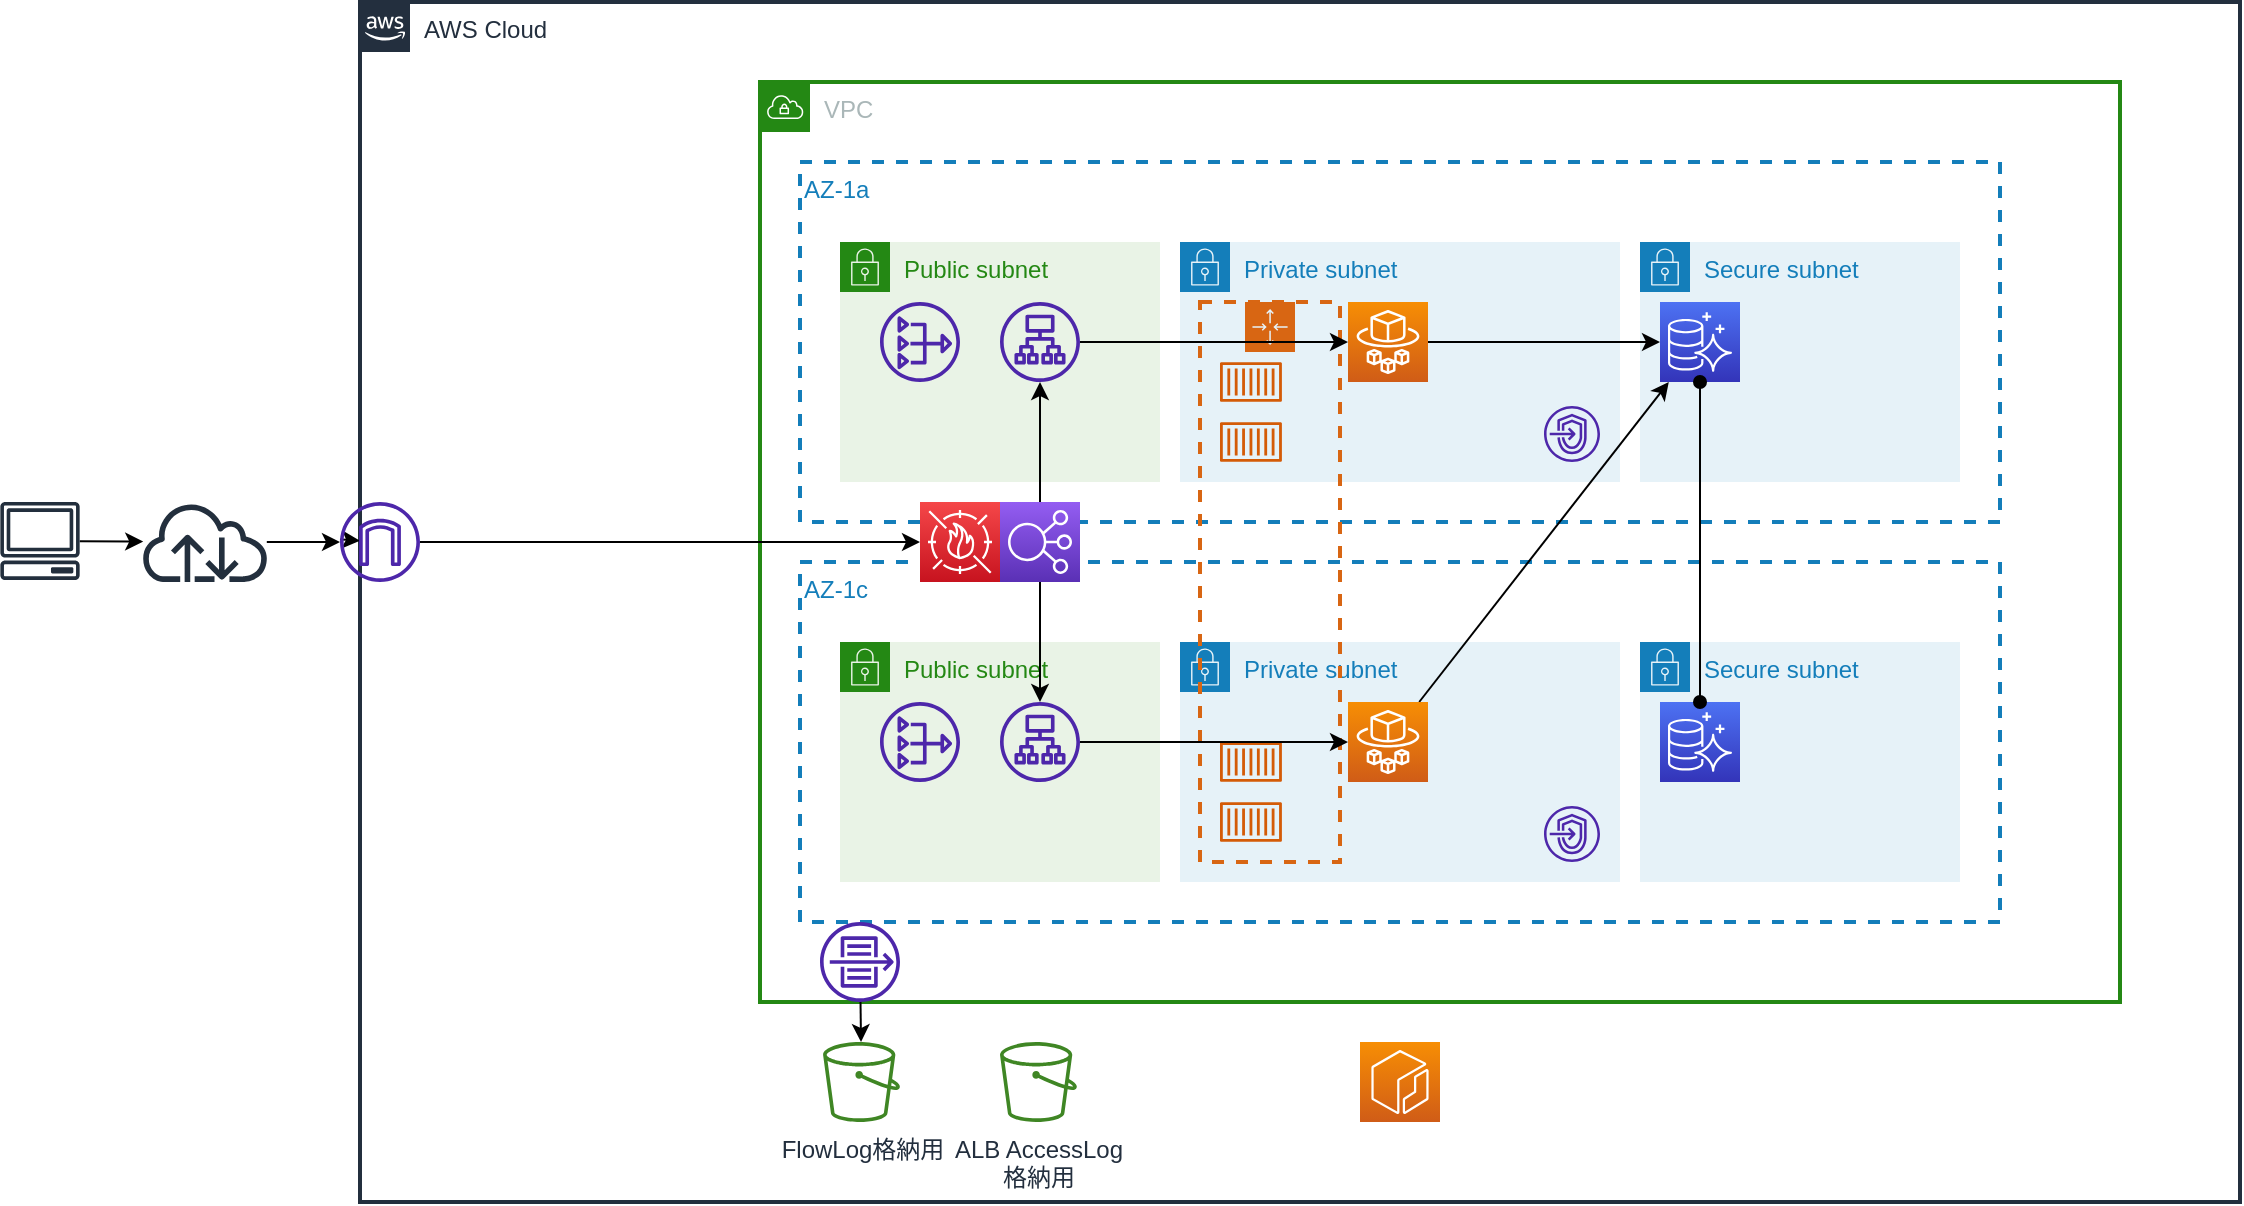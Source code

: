 <mxfile>
    <diagram id="p_HmYVox3HEpr0fnNNjn" name="ページ1">
        <mxGraphModel dx="1207" dy="796" grid="1" gridSize="10" guides="1" tooltips="1" connect="1" arrows="1" fold="1" page="0" pageScale="1" pageWidth="827" pageHeight="1169" background="#ffffff" math="0" shadow="0">
            <root>
                <mxCell id="0"/>
                <mxCell id="1" parent="0"/>
                <mxCell id="15" value="AWS Cloud" style="points=[[0,0],[0.25,0],[0.5,0],[0.75,0],[1,0],[1,0.25],[1,0.5],[1,0.75],[1,1],[0.75,1],[0.5,1],[0.25,1],[0,1],[0,0.75],[0,0.5],[0,0.25]];outlineConnect=0;gradientColor=none;html=1;whiteSpace=wrap;fontSize=12;fontStyle=0;container=1;pointerEvents=0;collapsible=0;recursiveResize=0;shape=mxgraph.aws4.group;grIcon=mxgraph.aws4.group_aws_cloud_alt;strokeColor=#232F3E;fillColor=none;verticalAlign=top;align=left;spacingLeft=30;fontColor=#232F3E;dashed=0;strokeWidth=2;" vertex="1" parent="1">
                    <mxGeometry x="260" y="80" width="940" height="600" as="geometry"/>
                </mxCell>
                <mxCell id="16" value="VPC" style="points=[[0,0],[0.25,0],[0.5,0],[0.75,0],[1,0],[1,0.25],[1,0.5],[1,0.75],[1,1],[0.75,1],[0.5,1],[0.25,1],[0,1],[0,0.75],[0,0.5],[0,0.25]];outlineConnect=0;gradientColor=none;html=1;whiteSpace=wrap;fontSize=12;fontStyle=0;container=1;pointerEvents=0;collapsible=0;recursiveResize=0;shape=mxgraph.aws4.group;grIcon=mxgraph.aws4.group_vpc;strokeColor=#248814;fillColor=none;verticalAlign=top;align=left;spacingLeft=30;fontColor=#AAB7B8;dashed=0;strokeWidth=2;" vertex="1" parent="15">
                    <mxGeometry x="200" y="40" width="680" height="460" as="geometry"/>
                </mxCell>
                <mxCell id="17" value="AZ-1a" style="fillColor=none;strokeColor=#147EBA;dashed=1;verticalAlign=top;fontStyle=0;fontColor=#147EBA;align=left;strokeWidth=2;" vertex="1" parent="16">
                    <mxGeometry x="20" y="40" width="600" height="180" as="geometry"/>
                </mxCell>
                <mxCell id="18" value="AZ-1c" style="fillColor=none;strokeColor=#147EBA;dashed=1;verticalAlign=top;fontStyle=0;fontColor=#147EBA;align=left;strokeWidth=2;" vertex="1" parent="16">
                    <mxGeometry x="20" y="240" width="600" height="180" as="geometry"/>
                </mxCell>
                <mxCell id="19" value="Public subnet" style="points=[[0,0],[0.25,0],[0.5,0],[0.75,0],[1,0],[1,0.25],[1,0.5],[1,0.75],[1,1],[0.75,1],[0.5,1],[0.25,1],[0,1],[0,0.75],[0,0.5],[0,0.25]];outlineConnect=0;gradientColor=none;html=1;whiteSpace=wrap;fontSize=12;fontStyle=0;container=1;pointerEvents=0;collapsible=0;recursiveResize=0;shape=mxgraph.aws4.group;grIcon=mxgraph.aws4.group_security_group;grStroke=0;strokeColor=#248814;fillColor=#E9F3E6;verticalAlign=top;align=left;spacingLeft=30;fontColor=#248814;dashed=0;" vertex="1" parent="16">
                    <mxGeometry x="40" y="80" width="160" height="120" as="geometry"/>
                </mxCell>
                <mxCell id="20" value="" style="sketch=0;outlineConnect=0;fontColor=#232F3E;gradientColor=none;fillColor=#4D27AA;strokeColor=none;dashed=0;verticalLabelPosition=bottom;verticalAlign=top;align=center;html=1;fontSize=12;fontStyle=0;aspect=fixed;pointerEvents=1;shape=mxgraph.aws4.nat_gateway;" vertex="1" parent="19">
                    <mxGeometry x="20" y="30" width="40" height="40" as="geometry"/>
                </mxCell>
                <mxCell id="21" value="Private subnet" style="points=[[0,0],[0.25,0],[0.5,0],[0.75,0],[1,0],[1,0.25],[1,0.5],[1,0.75],[1,1],[0.75,1],[0.5,1],[0.25,1],[0,1],[0,0.75],[0,0.5],[0,0.25]];outlineConnect=0;gradientColor=none;html=1;whiteSpace=wrap;fontSize=12;fontStyle=0;container=1;pointerEvents=0;collapsible=0;recursiveResize=0;shape=mxgraph.aws4.group;grIcon=mxgraph.aws4.group_security_group;grStroke=0;strokeColor=#147EBA;fillColor=#E6F2F8;verticalAlign=top;align=left;spacingLeft=30;fontColor=#147EBA;dashed=0;" vertex="1" parent="16">
                    <mxGeometry x="210" y="280" width="220" height="120" as="geometry"/>
                </mxCell>
                <mxCell id="22" value="" style="sketch=0;outlineConnect=0;fontColor=#232F3E;gradientColor=none;fillColor=#4D27AA;strokeColor=none;dashed=0;verticalLabelPosition=bottom;verticalAlign=top;align=center;html=1;fontSize=12;fontStyle=0;aspect=fixed;pointerEvents=1;shape=mxgraph.aws4.endpoints;strokeWidth=2;" vertex="1" parent="21">
                    <mxGeometry x="182" y="82" width="28" height="28" as="geometry"/>
                </mxCell>
                <mxCell id="23" value="Private subnet" style="points=[[0,0],[0.25,0],[0.5,0],[0.75,0],[1,0],[1,0.25],[1,0.5],[1,0.75],[1,1],[0.75,1],[0.5,1],[0.25,1],[0,1],[0,0.75],[0,0.5],[0,0.25]];outlineConnect=0;gradientColor=none;html=1;whiteSpace=wrap;fontSize=12;fontStyle=0;container=1;pointerEvents=0;collapsible=0;recursiveResize=0;shape=mxgraph.aws4.group;grIcon=mxgraph.aws4.group_security_group;grStroke=0;strokeColor=#147EBA;fillColor=#E6F2F8;verticalAlign=top;align=left;spacingLeft=30;fontColor=#147EBA;dashed=0;" vertex="1" parent="16">
                    <mxGeometry x="210" y="80" width="220" height="120" as="geometry"/>
                </mxCell>
                <mxCell id="24" value="" style="points=[[0,0],[0.25,0],[0.5,0],[0.75,0],[1,0],[1,0.25],[1,0.5],[1,0.75],[1,1],[0.75,1],[0.5,1],[0.25,1],[0,1],[0,0.75],[0,0.5],[0,0.25]];outlineConnect=0;gradientColor=none;html=1;whiteSpace=wrap;fontSize=12;fontStyle=0;container=1;pointerEvents=0;collapsible=0;recursiveResize=0;shape=mxgraph.aws4.groupCenter;grIcon=mxgraph.aws4.group_auto_scaling_group;grStroke=1;strokeColor=#D86613;fillColor=none;verticalAlign=top;align=center;fontColor=#D86613;dashed=1;spacingTop=25;strokeWidth=2;perimeterSpacing=0;" vertex="1" parent="23">
                    <mxGeometry x="10" y="30" width="70" height="280" as="geometry"/>
                </mxCell>
                <mxCell id="25" value="" style="sketch=0;outlineConnect=0;fontColor=#232F3E;gradientColor=none;fillColor=#D45B07;strokeColor=none;dashed=0;verticalLabelPosition=bottom;verticalAlign=top;align=center;html=1;fontSize=12;fontStyle=0;aspect=fixed;pointerEvents=1;shape=mxgraph.aws4.container_1;" vertex="1" parent="24">
                    <mxGeometry x="10" y="30" width="30.95" height="20" as="geometry"/>
                </mxCell>
                <mxCell id="26" value="" style="sketch=0;outlineConnect=0;fontColor=#232F3E;gradientColor=none;fillColor=#D45B07;strokeColor=none;dashed=0;verticalLabelPosition=bottom;verticalAlign=top;align=center;html=1;fontSize=12;fontStyle=0;aspect=fixed;pointerEvents=1;shape=mxgraph.aws4.container_1;" vertex="1" parent="24">
                    <mxGeometry x="10" y="60" width="30.95" height="20" as="geometry"/>
                </mxCell>
                <mxCell id="27" value="" style="sketch=0;outlineConnect=0;fontColor=#232F3E;gradientColor=none;fillColor=#D45B07;strokeColor=none;dashed=0;verticalLabelPosition=bottom;verticalAlign=top;align=center;html=1;fontSize=12;fontStyle=0;aspect=fixed;pointerEvents=1;shape=mxgraph.aws4.container_1;" vertex="1" parent="24">
                    <mxGeometry x="10" y="250" width="30.95" height="20" as="geometry"/>
                </mxCell>
                <mxCell id="28" value="" style="sketch=0;outlineConnect=0;fontColor=#232F3E;gradientColor=none;fillColor=#D45B07;strokeColor=none;dashed=0;verticalLabelPosition=bottom;verticalAlign=top;align=center;html=1;fontSize=12;fontStyle=0;aspect=fixed;pointerEvents=1;shape=mxgraph.aws4.container_1;" vertex="1" parent="24">
                    <mxGeometry x="10" y="220" width="30.95" height="20" as="geometry"/>
                </mxCell>
                <mxCell id="29" value="" style="sketch=0;points=[[0,0,0],[0.25,0,0],[0.5,0,0],[0.75,0,0],[1,0,0],[0,1,0],[0.25,1,0],[0.5,1,0],[0.75,1,0],[1,1,0],[0,0.25,0],[0,0.5,0],[0,0.75,0],[1,0.25,0],[1,0.5,0],[1,0.75,0]];outlineConnect=0;fontColor=#232F3E;gradientColor=#F78E04;gradientDirection=north;fillColor=#D05C17;strokeColor=#ffffff;dashed=0;verticalLabelPosition=bottom;verticalAlign=top;align=center;html=1;fontSize=12;fontStyle=0;aspect=fixed;shape=mxgraph.aws4.resourceIcon;resIcon=mxgraph.aws4.fargate;" vertex="1" parent="23">
                    <mxGeometry x="84" y="30" width="40" height="40" as="geometry"/>
                </mxCell>
                <mxCell id="30" value="Secure subnet" style="points=[[0,0],[0.25,0],[0.5,0],[0.75,0],[1,0],[1,0.25],[1,0.5],[1,0.75],[1,1],[0.75,1],[0.5,1],[0.25,1],[0,1],[0,0.75],[0,0.5],[0,0.25]];outlineConnect=0;gradientColor=none;html=1;whiteSpace=wrap;fontSize=12;fontStyle=0;container=1;pointerEvents=0;collapsible=0;recursiveResize=0;shape=mxgraph.aws4.group;grIcon=mxgraph.aws4.group_security_group;grStroke=0;strokeColor=#147EBA;fillColor=#E6F2F8;verticalAlign=top;align=left;spacingLeft=30;fontColor=#147EBA;dashed=0;" vertex="1" parent="16">
                    <mxGeometry x="440" y="80" width="160" height="120" as="geometry"/>
                </mxCell>
                <mxCell id="31" value="" style="sketch=0;points=[[0,0,0],[0.25,0,0],[0.5,0,0],[0.75,0,0],[1,0,0],[0,1,0],[0.25,1,0],[0.5,1,0],[0.75,1,0],[1,1,0],[0,0.25,0],[0,0.5,0],[0,0.75,0],[1,0.25,0],[1,0.5,0],[1,0.75,0]];outlineConnect=0;fontColor=#232F3E;gradientColor=#4D72F3;gradientDirection=north;fillColor=#3334B9;strokeColor=#ffffff;dashed=0;verticalLabelPosition=bottom;verticalAlign=top;align=center;html=1;fontSize=12;fontStyle=0;aspect=fixed;shape=mxgraph.aws4.resourceIcon;resIcon=mxgraph.aws4.aurora;strokeWidth=2;" vertex="1" parent="30">
                    <mxGeometry x="10" y="30" width="40" height="40" as="geometry"/>
                </mxCell>
                <mxCell id="32" value="Secure subnet" style="points=[[0,0],[0.25,0],[0.5,0],[0.75,0],[1,0],[1,0.25],[1,0.5],[1,0.75],[1,1],[0.75,1],[0.5,1],[0.25,1],[0,1],[0,0.75],[0,0.5],[0,0.25]];outlineConnect=0;gradientColor=none;html=1;whiteSpace=wrap;fontSize=12;fontStyle=0;container=1;pointerEvents=0;collapsible=0;recursiveResize=0;shape=mxgraph.aws4.group;grIcon=mxgraph.aws4.group_security_group;grStroke=0;strokeColor=#147EBA;fillColor=#E6F2F8;verticalAlign=top;align=left;spacingLeft=30;fontColor=#147EBA;dashed=0;" vertex="1" parent="16">
                    <mxGeometry x="440" y="280" width="160" height="120" as="geometry"/>
                </mxCell>
                <mxCell id="33" value="" style="sketch=0;points=[[0,0,0],[0.25,0,0],[0.5,0,0],[0.75,0,0],[1,0,0],[0,1,0],[0.25,1,0],[0.5,1,0],[0.75,1,0],[1,1,0],[0,0.25,0],[0,0.5,0],[0,0.75,0],[1,0.25,0],[1,0.5,0],[1,0.75,0]];outlineConnect=0;fontColor=#232F3E;gradientColor=#4D72F3;gradientDirection=north;fillColor=#3334B9;strokeColor=#ffffff;dashed=0;verticalLabelPosition=bottom;verticalAlign=top;align=center;html=1;fontSize=12;fontStyle=0;aspect=fixed;shape=mxgraph.aws4.resourceIcon;resIcon=mxgraph.aws4.aurora;strokeWidth=2;" vertex="1" parent="32">
                    <mxGeometry x="10" y="30" width="40" height="40" as="geometry"/>
                </mxCell>
                <mxCell id="34" value="Public subnet" style="points=[[0,0],[0.25,0],[0.5,0],[0.75,0],[1,0],[1,0.25],[1,0.5],[1,0.75],[1,1],[0.75,1],[0.5,1],[0.25,1],[0,1],[0,0.75],[0,0.5],[0,0.25]];outlineConnect=0;gradientColor=none;html=1;whiteSpace=wrap;fontSize=12;fontStyle=0;container=1;pointerEvents=0;collapsible=0;recursiveResize=0;shape=mxgraph.aws4.group;grIcon=mxgraph.aws4.group_security_group;grStroke=0;strokeColor=#248814;fillColor=#E9F3E6;verticalAlign=top;align=left;spacingLeft=30;fontColor=#248814;dashed=0;" vertex="1" parent="16">
                    <mxGeometry x="40" y="280" width="160" height="120" as="geometry"/>
                </mxCell>
                <mxCell id="35" value="" style="sketch=0;outlineConnect=0;fontColor=#232F3E;gradientColor=none;fillColor=#4D27AA;strokeColor=none;dashed=0;verticalLabelPosition=bottom;verticalAlign=top;align=center;html=1;fontSize=12;fontStyle=0;aspect=fixed;pointerEvents=1;shape=mxgraph.aws4.nat_gateway;" vertex="1" parent="34">
                    <mxGeometry x="20" y="30" width="40" height="40" as="geometry"/>
                </mxCell>
                <mxCell id="36" value="" style="sketch=0;outlineConnect=0;fontColor=#232F3E;gradientColor=none;fillColor=#4D27AA;strokeColor=none;dashed=0;verticalLabelPosition=bottom;verticalAlign=top;align=center;html=1;fontSize=12;fontStyle=0;aspect=fixed;pointerEvents=1;shape=mxgraph.aws4.application_load_balancer;" vertex="1" parent="34">
                    <mxGeometry x="80" y="30" width="40" height="40" as="geometry"/>
                </mxCell>
                <mxCell id="37" value="" style="edgeStyle=none;html=1;strokeColor=#000000;entryX=0;entryY=0.5;entryDx=0;entryDy=0;entryPerimeter=0;" edge="1" parent="16" source="38" target="29">
                    <mxGeometry relative="1" as="geometry"/>
                </mxCell>
                <mxCell id="38" value="" style="sketch=0;outlineConnect=0;fontColor=#232F3E;gradientColor=none;fillColor=#4D27AA;strokeColor=none;dashed=0;verticalLabelPosition=bottom;verticalAlign=top;align=center;html=1;fontSize=12;fontStyle=0;aspect=fixed;pointerEvents=1;shape=mxgraph.aws4.application_load_balancer;" vertex="1" parent="16">
                    <mxGeometry x="120" y="110" width="40" height="40" as="geometry"/>
                </mxCell>
                <mxCell id="39" value="" style="sketch=0;points=[[0,0,0],[0.25,0,0],[0.5,0,0],[0.75,0,0],[1,0,0],[0,1,0],[0.25,1,0],[0.5,1,0],[0.75,1,0],[1,1,0],[0,0.25,0],[0,0.5,0],[0,0.75,0],[1,0.25,0],[1,0.5,0],[1,0.75,0]];outlineConnect=0;fontColor=#232F3E;gradientColor=#F54749;gradientDirection=north;fillColor=#C7131F;strokeColor=#ffffff;dashed=0;verticalLabelPosition=bottom;verticalAlign=top;align=center;html=1;fontSize=12;fontStyle=0;aspect=fixed;shape=mxgraph.aws4.resourceIcon;resIcon=mxgraph.aws4.waf;" vertex="1" parent="16">
                    <mxGeometry x="80" y="210" width="40" height="40" as="geometry"/>
                </mxCell>
                <mxCell id="40" value="" style="sketch=0;outlineConnect=0;fontColor=#232F3E;gradientColor=none;fillColor=#4D27AA;strokeColor=none;dashed=0;verticalLabelPosition=bottom;verticalAlign=top;align=center;html=1;fontSize=12;fontStyle=0;aspect=fixed;pointerEvents=1;shape=mxgraph.aws4.endpoints;strokeWidth=2;" vertex="1" parent="16">
                    <mxGeometry x="392" y="162" width="28" height="28" as="geometry"/>
                </mxCell>
                <mxCell id="41" value="" style="sketch=0;outlineConnect=0;fontColor=#232F3E;gradientColor=none;fillColor=#4D27AA;strokeColor=none;dashed=0;verticalLabelPosition=bottom;verticalAlign=top;align=center;html=1;fontSize=12;fontStyle=0;aspect=fixed;pointerEvents=1;shape=mxgraph.aws4.flow_logs;strokeWidth=2;" vertex="1" parent="16">
                    <mxGeometry x="30.0" y="420" width="40" height="40" as="geometry"/>
                </mxCell>
                <mxCell id="42" value="FlowLog格納用" style="sketch=0;outlineConnect=0;fontColor=#232F3E;gradientColor=none;fillColor=#3F8624;strokeColor=none;dashed=0;verticalLabelPosition=bottom;verticalAlign=top;align=center;html=1;fontSize=12;fontStyle=0;aspect=fixed;pointerEvents=1;shape=mxgraph.aws4.bucket;" vertex="1" parent="16">
                    <mxGeometry x="31.54" y="480" width="38.46" height="40" as="geometry"/>
                </mxCell>
                <mxCell id="43" style="edgeStyle=none;html=1;exitX=0.5;exitY=0;exitDx=0;exitDy=0;exitPerimeter=0;strokeColor=#000000;" edge="1" parent="16" source="45" target="38">
                    <mxGeometry relative="1" as="geometry"/>
                </mxCell>
                <mxCell id="44" style="edgeStyle=none;html=1;exitX=0.5;exitY=1;exitDx=0;exitDy=0;exitPerimeter=0;strokeColor=#000000;" edge="1" parent="16" source="45" target="36">
                    <mxGeometry relative="1" as="geometry"/>
                </mxCell>
                <mxCell id="45" value="" style="sketch=0;points=[[0,0,0],[0.25,0,0],[0.5,0,0],[0.75,0,0],[1,0,0],[0,1,0],[0.25,1,0],[0.5,1,0],[0.75,1,0],[1,1,0],[0,0.25,0],[0,0.5,0],[0,0.75,0],[1,0.25,0],[1,0.5,0],[1,0.75,0]];outlineConnect=0;fontColor=#232F3E;gradientColor=#945DF2;gradientDirection=north;fillColor=#5A30B5;strokeColor=#ffffff;dashed=0;verticalLabelPosition=bottom;verticalAlign=top;align=center;html=1;fontSize=12;fontStyle=0;aspect=fixed;shape=mxgraph.aws4.resourceIcon;resIcon=mxgraph.aws4.elastic_load_balancing;strokeWidth=2;" vertex="1" parent="16">
                    <mxGeometry x="120" y="210" width="40" height="40" as="geometry"/>
                </mxCell>
                <mxCell id="46" value="" style="edgeStyle=none;html=1;strokeColor=#000000;" edge="1" parent="16" source="36" target="48">
                    <mxGeometry relative="1" as="geometry"/>
                </mxCell>
                <mxCell id="47" value="" style="edgeStyle=none;html=1;strokeColor=#000000;" edge="1" parent="16" source="48" target="31">
                    <mxGeometry relative="1" as="geometry"/>
                </mxCell>
                <mxCell id="48" value="" style="sketch=0;points=[[0,0,0],[0.25,0,0],[0.5,0,0],[0.75,0,0],[1,0,0],[0,1,0],[0.25,1,0],[0.5,1,0],[0.75,1,0],[1,1,0],[0,0.25,0],[0,0.5,0],[0,0.75,0],[1,0.25,0],[1,0.5,0],[1,0.75,0]];outlineConnect=0;fontColor=#232F3E;gradientColor=#F78E04;gradientDirection=north;fillColor=#D05C17;strokeColor=#ffffff;dashed=0;verticalLabelPosition=bottom;verticalAlign=top;align=center;html=1;fontSize=12;fontStyle=0;aspect=fixed;shape=mxgraph.aws4.resourceIcon;resIcon=mxgraph.aws4.fargate;" vertex="1" parent="16">
                    <mxGeometry x="294" y="310" width="40" height="40" as="geometry"/>
                </mxCell>
                <mxCell id="49" value="" style="edgeStyle=none;html=1;strokeColor=#000000;" edge="1" parent="16" source="29" target="31">
                    <mxGeometry relative="1" as="geometry"/>
                </mxCell>
                <mxCell id="50" style="edgeStyle=none;html=1;exitX=0.5;exitY=1;exitDx=0;exitDy=0;exitPerimeter=0;strokeColor=#000000;endArrow=oval;endFill=1;startArrow=oval;startFill=1;" edge="1" parent="16" source="31" target="33">
                    <mxGeometry relative="1" as="geometry"/>
                </mxCell>
                <mxCell id="72" value="" style="edgeStyle=none;html=1;strokeColor=#000000;startArrow=none;startFill=0;endArrow=classic;endFill=1;" edge="1" parent="16" source="41" target="42">
                    <mxGeometry relative="1" as="geometry">
                        <mxPoint x="-160" y="240.0" as="sourcePoint"/>
                        <mxPoint x="90" y="240" as="targetPoint"/>
                    </mxGeometry>
                </mxCell>
                <mxCell id="73" style="edgeStyle=none;html=1;" edge="1" parent="15" source="52" target="15">
                    <mxGeometry relative="1" as="geometry"/>
                </mxCell>
                <mxCell id="52" value="" style="sketch=0;outlineConnect=0;fontColor=#232F3E;gradientColor=none;fillColor=#4D27AA;strokeColor=none;dashed=0;verticalLabelPosition=bottom;verticalAlign=top;align=center;html=1;fontSize=12;fontStyle=0;aspect=fixed;pointerEvents=1;shape=mxgraph.aws4.internet_gateway;" vertex="1" parent="15">
                    <mxGeometry x="-10" y="250" width="40" height="40" as="geometry"/>
                </mxCell>
                <mxCell id="53" value="" style="sketch=0;points=[[0,0,0],[0.25,0,0],[0.5,0,0],[0.75,0,0],[1,0,0],[0,1,0],[0.25,1,0],[0.5,1,0],[0.75,1,0],[1,1,0],[0,0.25,0],[0,0.5,0],[0,0.75,0],[1,0.25,0],[1,0.5,0],[1,0.75,0]];outlineConnect=0;fontColor=#232F3E;gradientColor=#F78E04;gradientDirection=north;fillColor=#D05C17;strokeColor=#ffffff;dashed=0;verticalLabelPosition=bottom;verticalAlign=top;align=center;html=1;fontSize=12;fontStyle=0;aspect=fixed;shape=mxgraph.aws4.resourceIcon;resIcon=mxgraph.aws4.ecr;" vertex="1" parent="15">
                    <mxGeometry x="500" y="520" width="40" height="40" as="geometry"/>
                </mxCell>
                <mxCell id="63" value="ALB AccessLog&lt;br&gt;格納用" style="sketch=0;outlineConnect=0;fontColor=#232F3E;gradientColor=none;fillColor=#3F8624;strokeColor=none;dashed=0;verticalLabelPosition=bottom;verticalAlign=top;align=center;html=1;fontSize=12;fontStyle=0;aspect=fixed;pointerEvents=1;shape=mxgraph.aws4.bucket;" vertex="1" parent="15">
                    <mxGeometry x="320" y="520" width="38.46" height="40" as="geometry"/>
                </mxCell>
                <mxCell id="64" value="" style="edgeStyle=none;html=1;strokeColor=#000000;startArrow=none;startFill=0;endArrow=classic;endFill=1;" edge="1" parent="15" source="52" target="39">
                    <mxGeometry relative="1" as="geometry">
                        <mxPoint x="290" y="350" as="sourcePoint"/>
                        <mxPoint x="90" y="268.98" as="targetPoint"/>
                    </mxGeometry>
                </mxCell>
                <mxCell id="68" value="" style="edgeStyle=none;html=1;strokeColor=#000000;" edge="1" parent="1" source="69" target="70">
                    <mxGeometry relative="1" as="geometry"/>
                </mxCell>
                <mxCell id="69" value="" style="sketch=0;outlineConnect=0;fontColor=#232F3E;gradientColor=none;fillColor=#232F3D;strokeColor=none;dashed=0;verticalLabelPosition=bottom;verticalAlign=top;align=center;html=1;fontSize=12;fontStyle=0;aspect=fixed;pointerEvents=1;shape=mxgraph.aws4.client;strokeWidth=2;" vertex="1" parent="1">
                    <mxGeometry x="80" y="330" width="40" height="38.98" as="geometry"/>
                </mxCell>
                <mxCell id="70" value="" style="sketch=0;outlineConnect=0;fontColor=#232F3E;gradientColor=none;fillColor=#232F3D;strokeColor=none;dashed=0;verticalLabelPosition=bottom;verticalAlign=top;align=center;html=1;fontSize=12;fontStyle=0;aspect=fixed;pointerEvents=1;shape=mxgraph.aws4.internet;strokeWidth=2;" vertex="1" parent="1">
                    <mxGeometry x="150" y="330" width="65" height="40" as="geometry"/>
                </mxCell>
                <mxCell id="71" value="" style="edgeStyle=none;html=1;strokeColor=#000000;" edge="1" parent="1" source="70" target="52">
                    <mxGeometry relative="1" as="geometry">
                        <mxPoint x="129.831" y="359.613" as="sourcePoint"/>
                        <mxPoint x="161.601" y="359.809" as="targetPoint"/>
                    </mxGeometry>
                </mxCell>
            </root>
        </mxGraphModel>
    </diagram>
</mxfile>
